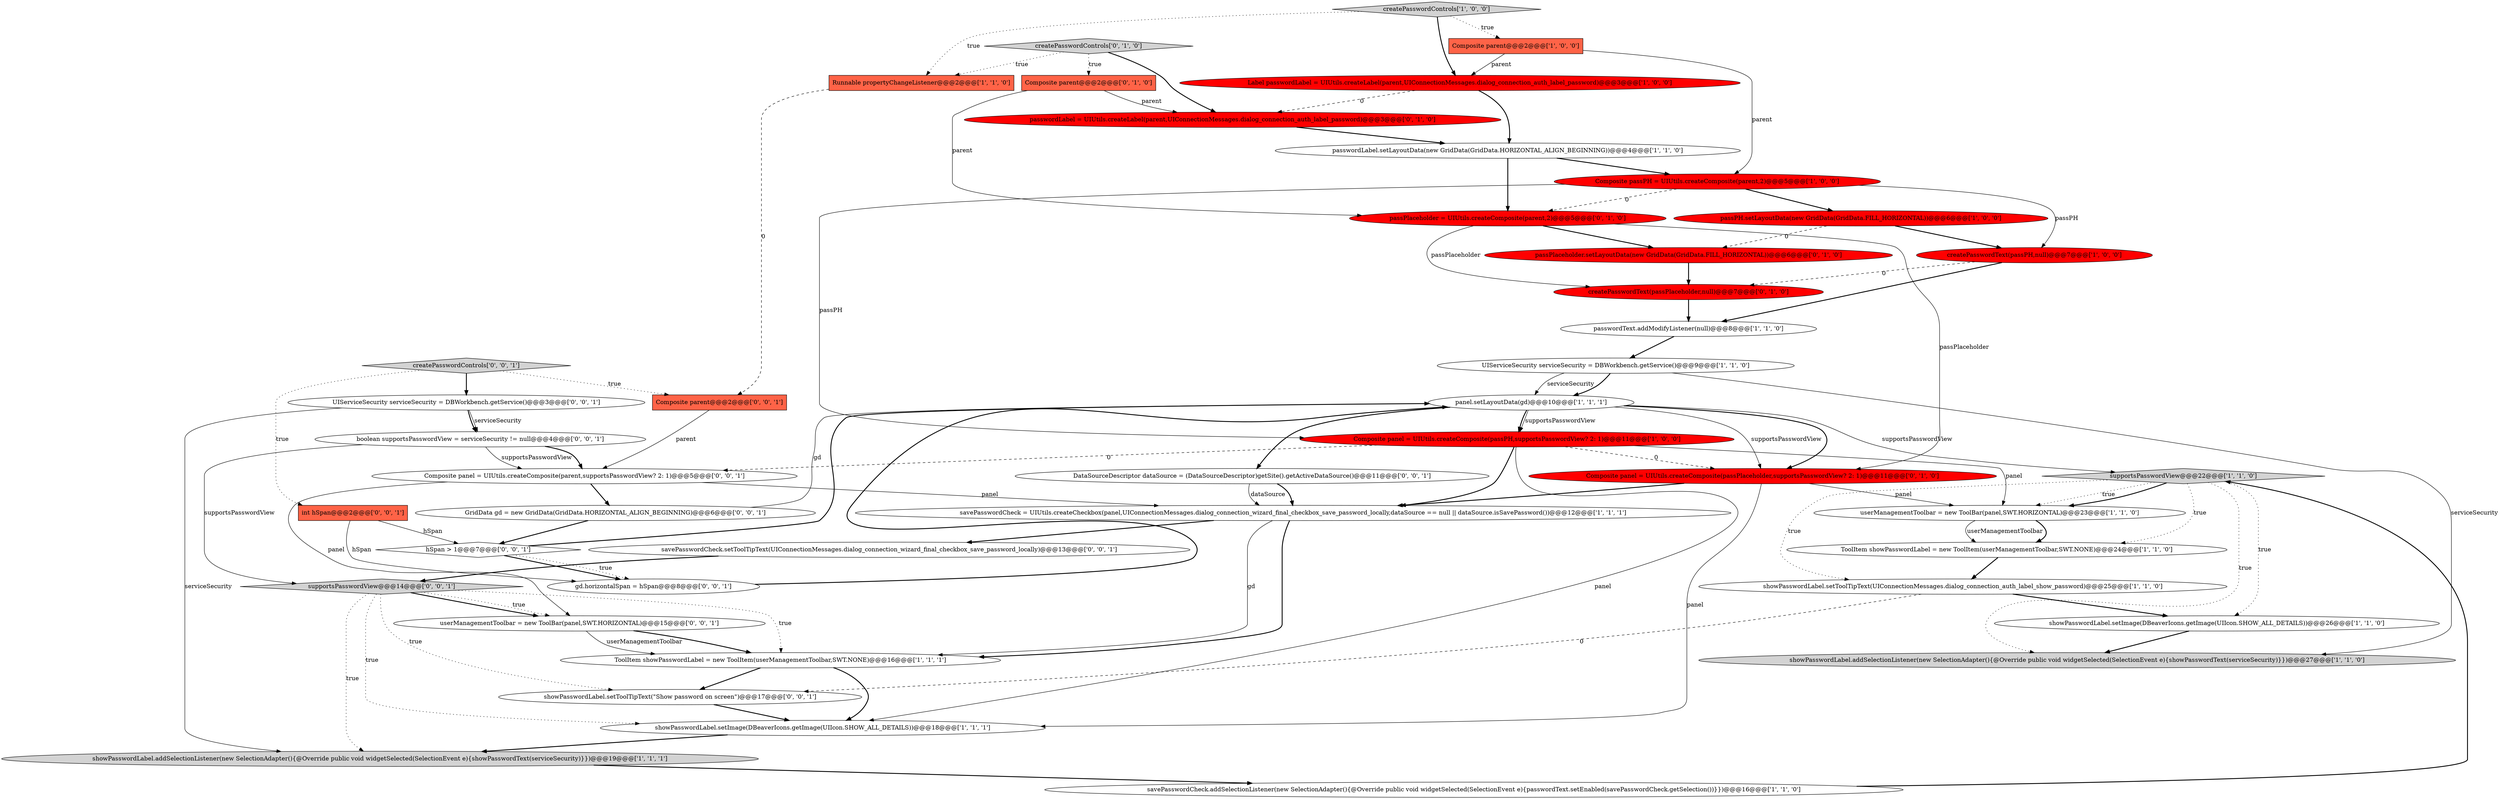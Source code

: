 digraph {
7 [style = filled, label = "passwordText.addModifyListener(null)@@@8@@@['1', '1', '0']", fillcolor = white, shape = ellipse image = "AAA0AAABBB1BBB"];
39 [style = filled, label = "hSpan > 1@@@7@@@['0', '0', '1']", fillcolor = white, shape = diamond image = "AAA0AAABBB3BBB"];
40 [style = filled, label = "GridData gd = new GridData(GridData.HORIZONTAL_ALIGN_BEGINNING)@@@6@@@['0', '0', '1']", fillcolor = white, shape = ellipse image = "AAA0AAABBB3BBB"];
20 [style = filled, label = "Composite passPH = UIUtils.createComposite(parent,2)@@@5@@@['1', '0', '0']", fillcolor = red, shape = ellipse image = "AAA1AAABBB1BBB"];
26 [style = filled, label = "passwordLabel = UIUtils.createLabel(parent,UIConnectionMessages.dialog_connection_auth_label_password)@@@3@@@['0', '1', '0']", fillcolor = red, shape = ellipse image = "AAA1AAABBB2BBB"];
27 [style = filled, label = "createPasswordControls['0', '1', '0']", fillcolor = lightgray, shape = diamond image = "AAA0AAABBB2BBB"];
19 [style = filled, label = "passwordLabel.setLayoutData(new GridData(GridData.HORIZONTAL_ALIGN_BEGINNING))@@@4@@@['1', '1', '0']", fillcolor = white, shape = ellipse image = "AAA0AAABBB1BBB"];
9 [style = filled, label = "supportsPasswordView@@@22@@@['1', '1', '0']", fillcolor = lightgray, shape = diamond image = "AAA0AAABBB1BBB"];
43 [style = filled, label = "UIServiceSecurity serviceSecurity = DBWorkbench.getService()@@@3@@@['0', '0', '1']", fillcolor = white, shape = ellipse image = "AAA0AAABBB3BBB"];
31 [style = filled, label = "supportsPasswordView@@@14@@@['0', '0', '1']", fillcolor = lightgray, shape = diamond image = "AAA0AAABBB3BBB"];
6 [style = filled, label = "passPH.setLayoutData(new GridData(GridData.FILL_HORIZONTAL))@@@6@@@['1', '0', '0']", fillcolor = red, shape = ellipse image = "AAA1AAABBB1BBB"];
10 [style = filled, label = "savePasswordCheck = UIUtils.createCheckbox(panel,UIConnectionMessages.dialog_connection_wizard_final_checkbox_save_password_locally,dataSource == null || dataSource.isSavePassword())@@@12@@@['1', '1', '1']", fillcolor = white, shape = ellipse image = "AAA0AAABBB1BBB"];
30 [style = filled, label = "int hSpan@@@2@@@['0', '0', '1']", fillcolor = tomato, shape = box image = "AAA0AAABBB3BBB"];
29 [style = filled, label = "passPlaceholder.setLayoutData(new GridData(GridData.FILL_HORIZONTAL))@@@6@@@['0', '1', '0']", fillcolor = red, shape = ellipse image = "AAA1AAABBB2BBB"];
14 [style = filled, label = "showPasswordLabel.addSelectionListener(new SelectionAdapter(){@Override public void widgetSelected(SelectionEvent e){showPasswordText(serviceSecurity)}})@@@19@@@['1', '1', '1']", fillcolor = lightgray, shape = ellipse image = "AAA0AAABBB1BBB"];
12 [style = filled, label = "Label passwordLabel = UIUtils.createLabel(parent,UIConnectionMessages.dialog_connection_auth_label_password)@@@3@@@['1', '0', '0']", fillcolor = red, shape = ellipse image = "AAA1AAABBB1BBB"];
33 [style = filled, label = "showPasswordLabel.setToolTipText(\"Show password on screen\")@@@17@@@['0', '0', '1']", fillcolor = white, shape = ellipse image = "AAA0AAABBB3BBB"];
25 [style = filled, label = "passPlaceholder = UIUtils.createComposite(parent,2)@@@5@@@['0', '1', '0']", fillcolor = red, shape = ellipse image = "AAA1AAABBB2BBB"];
32 [style = filled, label = "userManagementToolbar = new ToolBar(panel,SWT.HORIZONTAL)@@@15@@@['0', '0', '1']", fillcolor = white, shape = ellipse image = "AAA0AAABBB3BBB"];
16 [style = filled, label = "showPasswordLabel.setImage(DBeaverIcons.getImage(UIIcon.SHOW_ALL_DETAILS))@@@26@@@['1', '1', '0']", fillcolor = white, shape = ellipse image = "AAA0AAABBB1BBB"];
37 [style = filled, label = "Composite parent@@@2@@@['0', '0', '1']", fillcolor = tomato, shape = box image = "AAA0AAABBB3BBB"];
2 [style = filled, label = "createPasswordControls['1', '0', '0']", fillcolor = lightgray, shape = diamond image = "AAA0AAABBB1BBB"];
36 [style = filled, label = "Composite panel = UIUtils.createComposite(parent,supportsPasswordView? 2: 1)@@@5@@@['0', '0', '1']", fillcolor = white, shape = ellipse image = "AAA0AAABBB3BBB"];
8 [style = filled, label = "panel.setLayoutData(gd)@@@10@@@['1', '1', '1']", fillcolor = white, shape = ellipse image = "AAA0AAABBB1BBB"];
35 [style = filled, label = "DataSourceDescriptor dataSource = (DataSourceDescriptor)getSite().getActiveDataSource()@@@11@@@['0', '0', '1']", fillcolor = white, shape = ellipse image = "AAA0AAABBB3BBB"];
18 [style = filled, label = "Runnable propertyChangeListener@@@2@@@['1', '1', '0']", fillcolor = tomato, shape = box image = "AAA0AAABBB1BBB"];
24 [style = filled, label = "Composite panel = UIUtils.createComposite(passPlaceholder,supportsPasswordView? 2: 1)@@@11@@@['0', '1', '0']", fillcolor = red, shape = ellipse image = "AAA1AAABBB2BBB"];
5 [style = filled, label = "UIServiceSecurity serviceSecurity = DBWorkbench.getService()@@@9@@@['1', '1', '0']", fillcolor = white, shape = ellipse image = "AAA0AAABBB1BBB"];
38 [style = filled, label = "gd.horizontalSpan = hSpan@@@8@@@['0', '0', '1']", fillcolor = white, shape = ellipse image = "AAA0AAABBB3BBB"];
42 [style = filled, label = "savePasswordCheck.setToolTipText(UIConnectionMessages.dialog_connection_wizard_final_checkbox_save_password_locally)@@@13@@@['0', '0', '1']", fillcolor = white, shape = ellipse image = "AAA0AAABBB3BBB"];
13 [style = filled, label = "Composite parent@@@2@@@['1', '0', '0']", fillcolor = tomato, shape = box image = "AAA0AAABBB1BBB"];
1 [style = filled, label = "showPasswordLabel.setToolTipText(UIConnectionMessages.dialog_connection_auth_label_show_password)@@@25@@@['1', '1', '0']", fillcolor = white, shape = ellipse image = "AAA0AAABBB1BBB"];
22 [style = filled, label = "createPasswordText(passPH,null)@@@7@@@['1', '0', '0']", fillcolor = red, shape = ellipse image = "AAA1AAABBB1BBB"];
41 [style = filled, label = "createPasswordControls['0', '0', '1']", fillcolor = lightgray, shape = diamond image = "AAA0AAABBB3BBB"];
3 [style = filled, label = "Composite panel = UIUtils.createComposite(passPH,supportsPasswordView? 2: 1)@@@11@@@['1', '0', '0']", fillcolor = red, shape = ellipse image = "AAA1AAABBB1BBB"];
28 [style = filled, label = "Composite parent@@@2@@@['0', '1', '0']", fillcolor = tomato, shape = box image = "AAA0AAABBB2BBB"];
15 [style = filled, label = "savePasswordCheck.addSelectionListener(new SelectionAdapter(){@Override public void widgetSelected(SelectionEvent e){passwordText.setEnabled(savePasswordCheck.getSelection())}})@@@16@@@['1', '1', '0']", fillcolor = white, shape = ellipse image = "AAA0AAABBB1BBB"];
23 [style = filled, label = "createPasswordText(passPlaceholder,null)@@@7@@@['0', '1', '0']", fillcolor = red, shape = ellipse image = "AAA1AAABBB2BBB"];
34 [style = filled, label = "boolean supportsPasswordView = serviceSecurity != null@@@4@@@['0', '0', '1']", fillcolor = white, shape = ellipse image = "AAA0AAABBB3BBB"];
21 [style = filled, label = "ToolItem showPasswordLabel = new ToolItem(userManagementToolbar,SWT.NONE)@@@24@@@['1', '1', '0']", fillcolor = white, shape = ellipse image = "AAA0AAABBB1BBB"];
17 [style = filled, label = "showPasswordLabel.setImage(DBeaverIcons.getImage(UIIcon.SHOW_ALL_DETAILS))@@@18@@@['1', '1', '1']", fillcolor = white, shape = ellipse image = "AAA0AAABBB1BBB"];
0 [style = filled, label = "userManagementToolbar = new ToolBar(panel,SWT.HORIZONTAL)@@@23@@@['1', '1', '0']", fillcolor = white, shape = ellipse image = "AAA0AAABBB1BBB"];
4 [style = filled, label = "showPasswordLabel.addSelectionListener(new SelectionAdapter(){@Override public void widgetSelected(SelectionEvent e){showPasswordText(serviceSecurity)}})@@@27@@@['1', '1', '0']", fillcolor = lightgray, shape = ellipse image = "AAA0AAABBB1BBB"];
11 [style = filled, label = "ToolItem showPasswordLabel = new ToolItem(userManagementToolbar,SWT.NONE)@@@16@@@['1', '1', '1']", fillcolor = white, shape = ellipse image = "AAA0AAABBB1BBB"];
34->36 [style = solid, label="supportsPasswordView"];
6->22 [style = bold, label=""];
43->14 [style = solid, label="serviceSecurity"];
25->29 [style = bold, label=""];
2->18 [style = dotted, label="true"];
8->3 [style = solid, label="supportsPasswordView"];
20->22 [style = solid, label="passPH"];
12->26 [style = dashed, label="0"];
36->32 [style = solid, label="panel"];
13->12 [style = solid, label="parent"];
10->11 [style = solid, label="gd"];
20->25 [style = dashed, label="0"];
3->0 [style = solid, label="panel"];
17->14 [style = bold, label=""];
21->1 [style = bold, label=""];
39->38 [style = bold, label=""];
11->33 [style = bold, label=""];
40->8 [style = solid, label="gd"];
35->10 [style = bold, label=""];
8->24 [style = solid, label="supportsPasswordView"];
32->11 [style = bold, label=""];
27->18 [style = dotted, label="true"];
5->4 [style = solid, label="serviceSecurity"];
10->11 [style = bold, label=""];
24->10 [style = bold, label=""];
3->36 [style = dashed, label="0"];
19->20 [style = bold, label=""];
3->24 [style = dashed, label="0"];
35->10 [style = solid, label="dataSource"];
39->8 [style = bold, label=""];
22->23 [style = dashed, label="0"];
42->31 [style = bold, label=""];
0->21 [style = bold, label=""];
29->23 [style = bold, label=""];
31->11 [style = dotted, label="true"];
9->21 [style = dotted, label="true"];
31->33 [style = dotted, label="true"];
31->14 [style = dotted, label="true"];
22->7 [style = bold, label=""];
19->25 [style = bold, label=""];
32->11 [style = solid, label="userManagementToolbar"];
3->10 [style = bold, label=""];
7->5 [style = bold, label=""];
28->25 [style = solid, label="parent"];
15->9 [style = bold, label=""];
1->16 [style = bold, label=""];
34->36 [style = bold, label=""];
31->17 [style = dotted, label="true"];
18->37 [style = dashed, label="0"];
9->4 [style = dotted, label="true"];
11->17 [style = bold, label=""];
14->15 [style = bold, label=""];
23->7 [style = bold, label=""];
24->17 [style = solid, label="panel"];
43->34 [style = bold, label=""];
41->43 [style = bold, label=""];
27->26 [style = bold, label=""];
8->24 [style = bold, label=""];
1->33 [style = dashed, label="0"];
41->30 [style = dotted, label="true"];
36->40 [style = bold, label=""];
9->0 [style = dotted, label="true"];
43->34 [style = solid, label="serviceSecurity"];
31->32 [style = bold, label=""];
8->3 [style = bold, label=""];
41->37 [style = dotted, label="true"];
26->19 [style = bold, label=""];
8->35 [style = bold, label=""];
0->21 [style = solid, label="userManagementToolbar"];
13->20 [style = solid, label="parent"];
40->39 [style = bold, label=""];
9->1 [style = dotted, label="true"];
38->8 [style = bold, label=""];
9->16 [style = dotted, label="true"];
16->4 [style = bold, label=""];
33->17 [style = bold, label=""];
28->26 [style = solid, label="parent"];
37->36 [style = solid, label="parent"];
5->8 [style = solid, label="serviceSecurity"];
25->24 [style = solid, label="passPlaceholder"];
5->8 [style = bold, label=""];
3->17 [style = solid, label="panel"];
9->0 [style = bold, label=""];
39->38 [style = dotted, label="true"];
20->3 [style = solid, label="passPH"];
8->9 [style = solid, label="supportsPasswordView"];
24->0 [style = solid, label="panel"];
20->6 [style = bold, label=""];
25->23 [style = solid, label="passPlaceholder"];
2->12 [style = bold, label=""];
30->39 [style = solid, label="hSpan"];
31->32 [style = dotted, label="true"];
36->10 [style = solid, label="panel"];
27->28 [style = dotted, label="true"];
6->29 [style = dashed, label="0"];
10->42 [style = bold, label=""];
30->38 [style = solid, label="hSpan"];
12->19 [style = bold, label=""];
2->13 [style = dotted, label="true"];
34->31 [style = solid, label="supportsPasswordView"];
}
